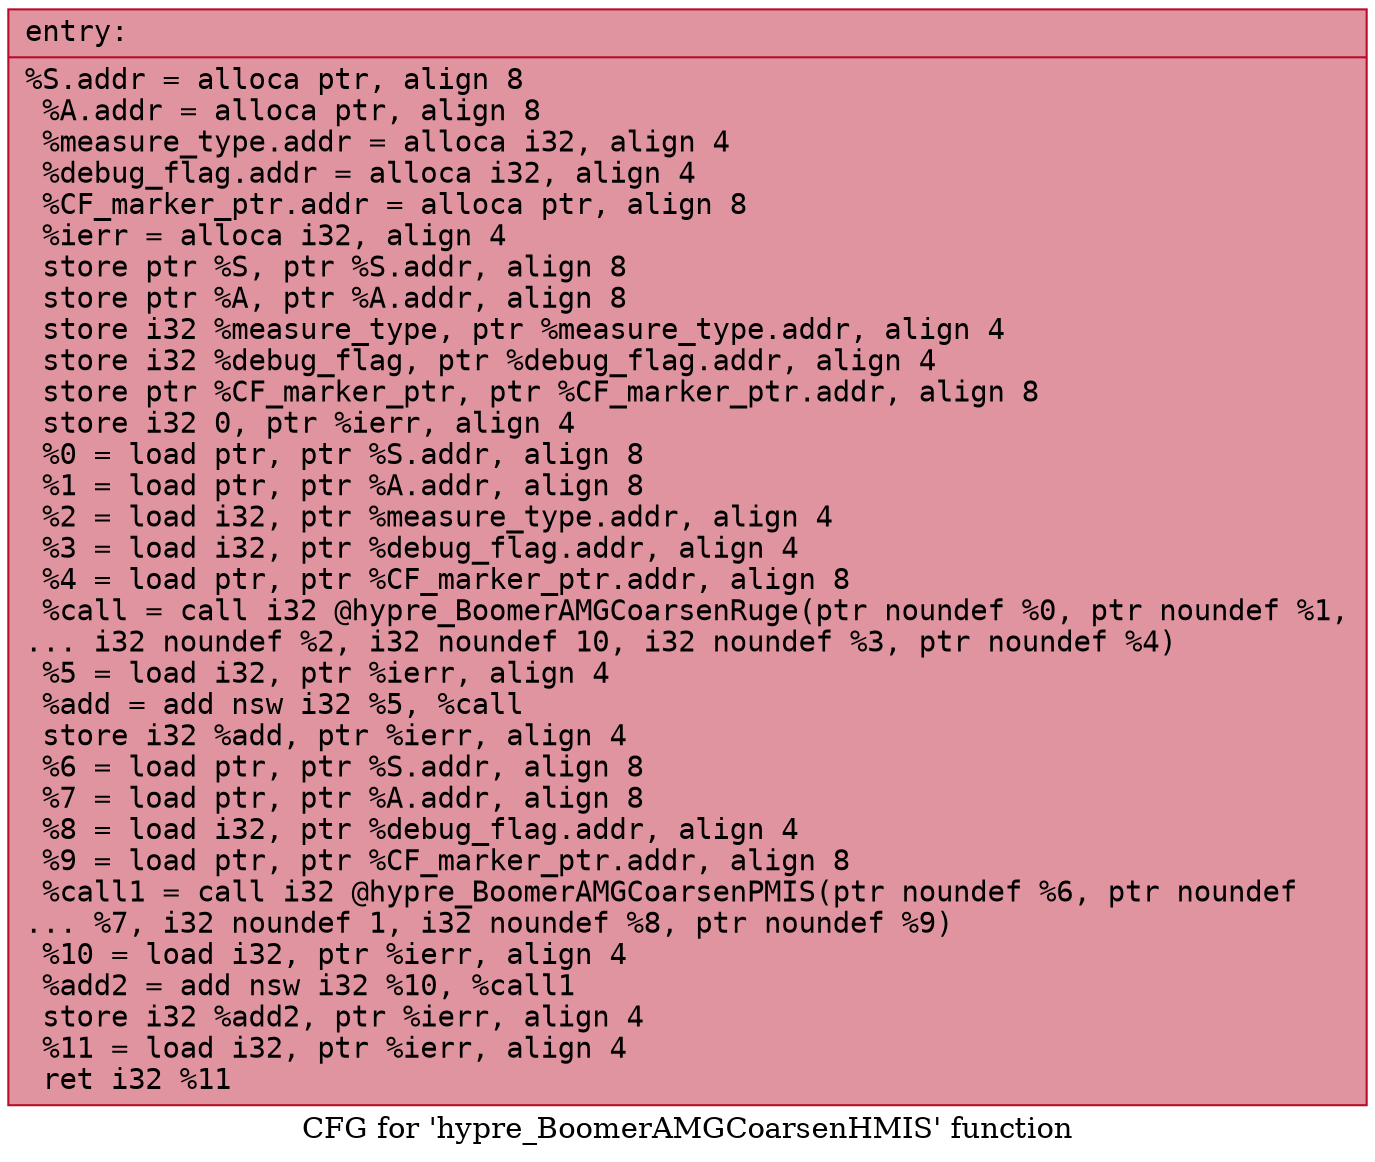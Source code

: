 digraph "CFG for 'hypre_BoomerAMGCoarsenHMIS' function" {
	label="CFG for 'hypre_BoomerAMGCoarsenHMIS' function";

	Node0x5591f12451e0 [shape=record,color="#b70d28ff", style=filled, fillcolor="#b70d2870" fontname="Courier",label="{entry:\l|  %S.addr = alloca ptr, align 8\l  %A.addr = alloca ptr, align 8\l  %measure_type.addr = alloca i32, align 4\l  %debug_flag.addr = alloca i32, align 4\l  %CF_marker_ptr.addr = alloca ptr, align 8\l  %ierr = alloca i32, align 4\l  store ptr %S, ptr %S.addr, align 8\l  store ptr %A, ptr %A.addr, align 8\l  store i32 %measure_type, ptr %measure_type.addr, align 4\l  store i32 %debug_flag, ptr %debug_flag.addr, align 4\l  store ptr %CF_marker_ptr, ptr %CF_marker_ptr.addr, align 8\l  store i32 0, ptr %ierr, align 4\l  %0 = load ptr, ptr %S.addr, align 8\l  %1 = load ptr, ptr %A.addr, align 8\l  %2 = load i32, ptr %measure_type.addr, align 4\l  %3 = load i32, ptr %debug_flag.addr, align 4\l  %4 = load ptr, ptr %CF_marker_ptr.addr, align 8\l  %call = call i32 @hypre_BoomerAMGCoarsenRuge(ptr noundef %0, ptr noundef %1,\l... i32 noundef %2, i32 noundef 10, i32 noundef %3, ptr noundef %4)\l  %5 = load i32, ptr %ierr, align 4\l  %add = add nsw i32 %5, %call\l  store i32 %add, ptr %ierr, align 4\l  %6 = load ptr, ptr %S.addr, align 8\l  %7 = load ptr, ptr %A.addr, align 8\l  %8 = load i32, ptr %debug_flag.addr, align 4\l  %9 = load ptr, ptr %CF_marker_ptr.addr, align 8\l  %call1 = call i32 @hypre_BoomerAMGCoarsenPMIS(ptr noundef %6, ptr noundef\l... %7, i32 noundef 1, i32 noundef %8, ptr noundef %9)\l  %10 = load i32, ptr %ierr, align 4\l  %add2 = add nsw i32 %10, %call1\l  store i32 %add2, ptr %ierr, align 4\l  %11 = load i32, ptr %ierr, align 4\l  ret i32 %11\l}"];
}
